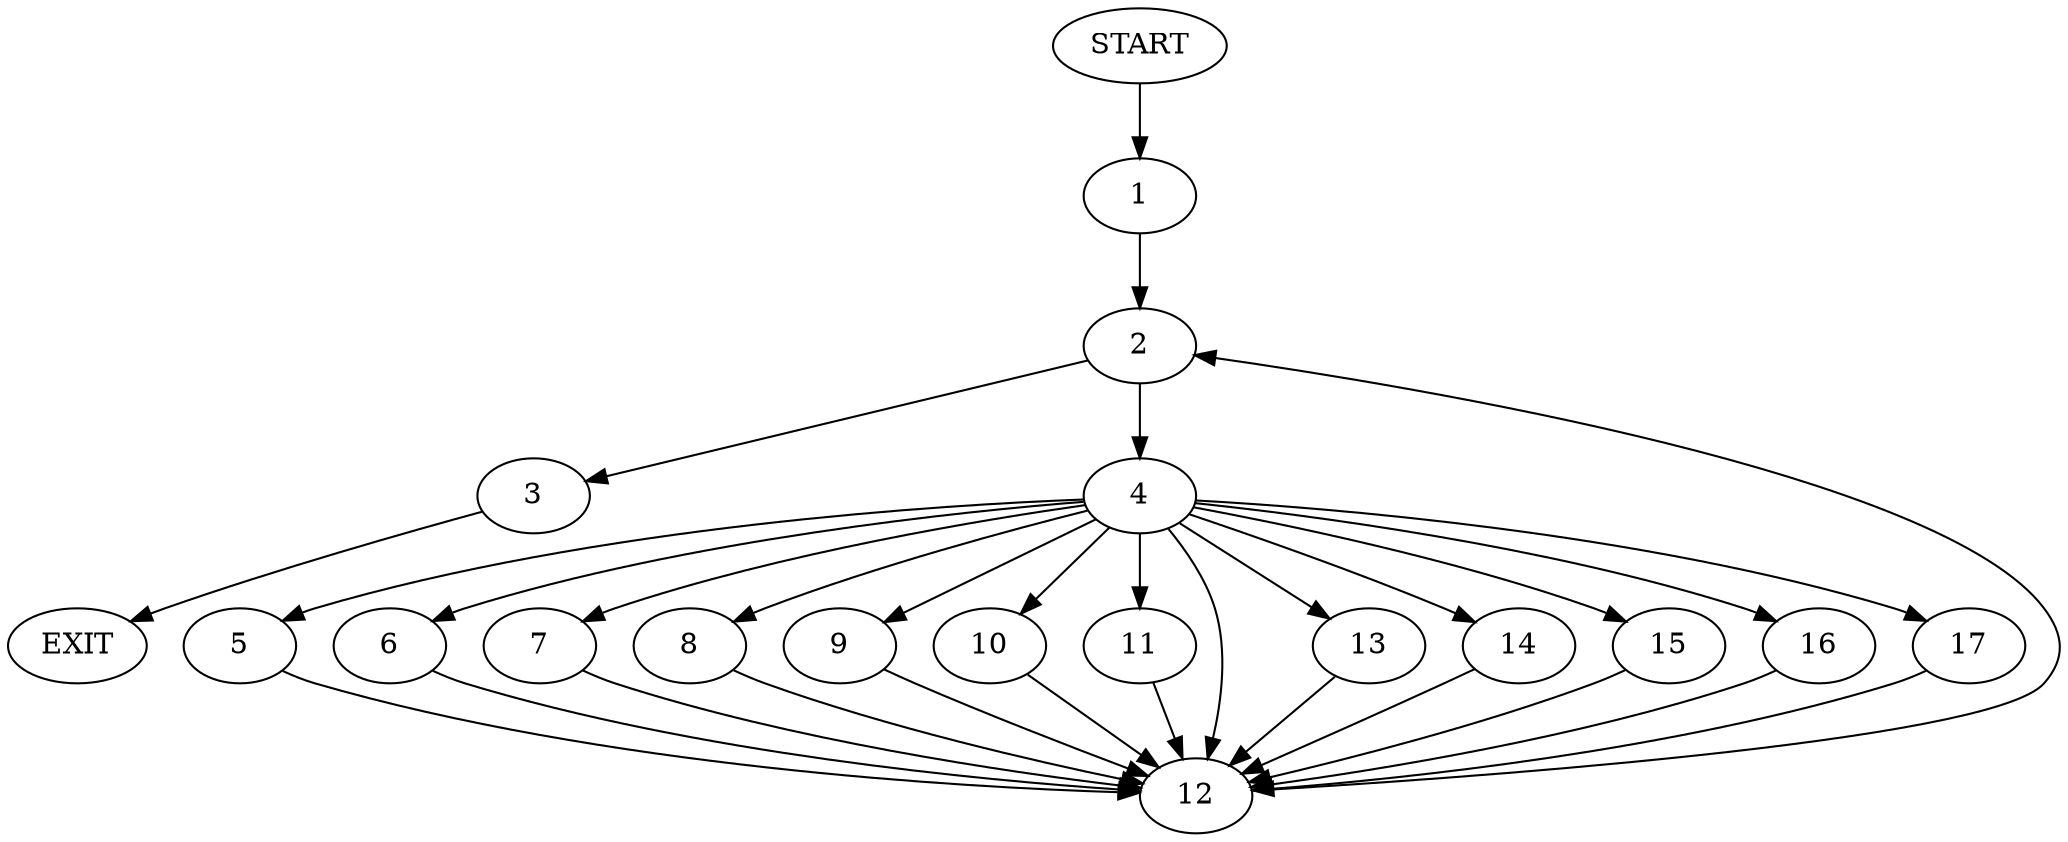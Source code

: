 digraph {
0 [label="START"]
18 [label="EXIT"]
0 -> 1
1 -> 2
2 -> 3
2 -> 4
3 -> 18
4 -> 5
4 -> 6
4 -> 7
4 -> 8
4 -> 9
4 -> 10
4 -> 11
4 -> 12
4 -> 13
4 -> 14
4 -> 15
4 -> 16
4 -> 17
15 -> 12
14 -> 12
6 -> 12
17 -> 12
5 -> 12
11 -> 12
16 -> 12
10 -> 12
13 -> 12
7 -> 12
12 -> 2
9 -> 12
8 -> 12
}
